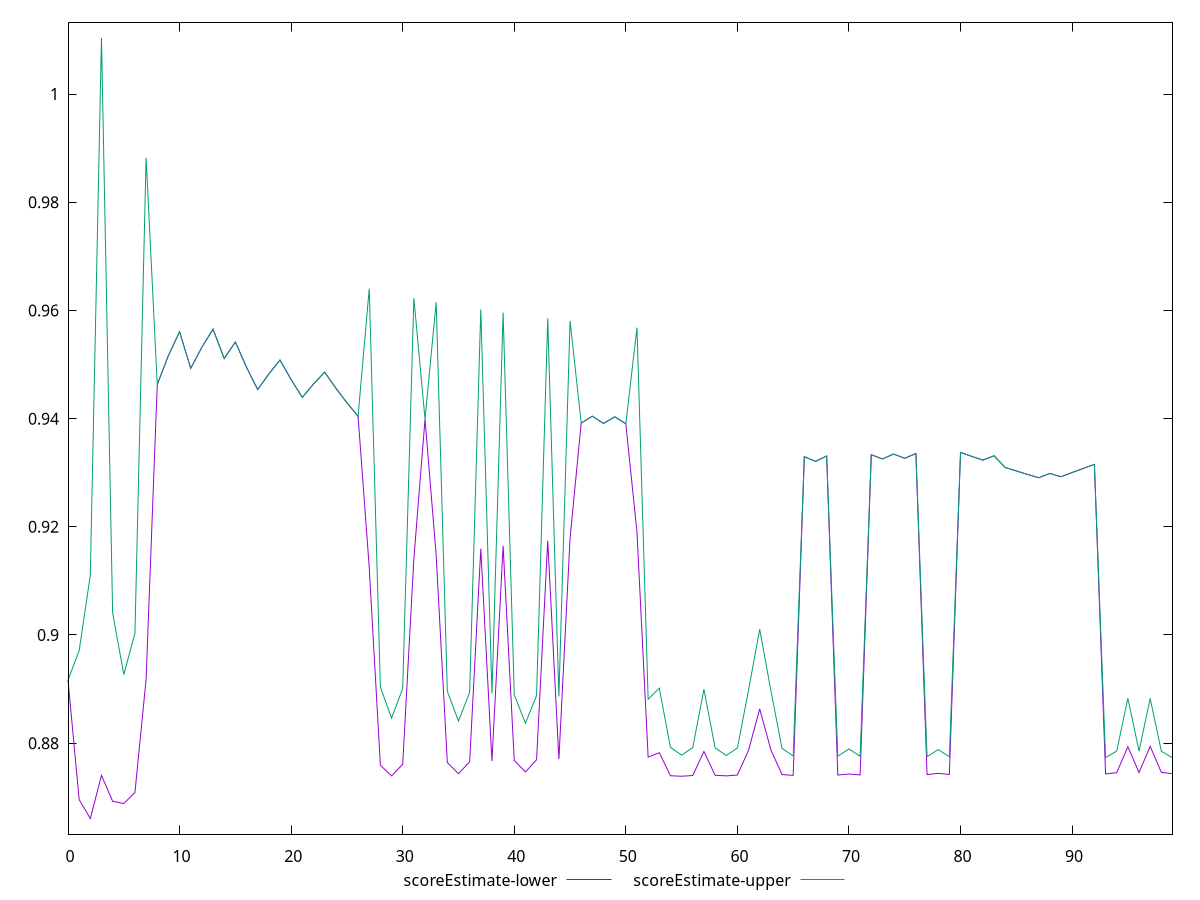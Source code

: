 reset

$scoreEstimateLower <<EOF
0 0.8916666666666666
1 0.8695597591590046
2 0.8660678556417224
3 0.8740407097627203
4 0.869266620800589
5 0.8688350393879116
6 0.8708769302899828
7 0.8918234365304852
8 0.9462962962962963
9 0.9516666666666667
10 0.956060606060606
11 0.9493055555555555
12 0.9532051282051281
13 0.9565476190476191
14 0.9511111111111111
15 0.9541666666666666
16 0.9495098039215686
17 0.9453703703703704
18 0.9482456140350877
19 0.9508333333333333
20 0.9472222222222222
21 0.943939393939394
22 0.946376811594203
23 0.9486111111111111
24 0.9456666666666667
25 0.9429487179487179
26 0.9404320987654321
27 0.9124971927735933
28 0.8759087119149873
29 0.8739535587600024
30 0.8760923975380087
31 0.9140679625657593
32 0.9398989898989899
33 0.9147489979735176
34 0.8764154927616491
35 0.8743528395027597
36 0.8765586848045959
37 0.9159486667431743
38 0.8766916203322306
39 0.9164809111847748
40 0.8768154818769892
41 0.8746671323753048
42 0.8769312682451708
43 0.9174360454605447
44 0.8770398298098396
45 0.9178668882882911
46 0.9391843971631205
47 0.9404513888888889
48 0.9391156462585034
49 0.9403333333333334
50 0.9390522875816993
51 0.9190088746847821
52 0.8774150167655351
53 0.8782399256689186
54 0.8739736690151122
55 0.873881655193582
56 0.8740218787209528
57 0.8784720669895191
58 0.8740675867576888
59 0.8739527189627178
60 0.8741110018161045
61 0.8786807687635113
62 0.8863330575719924
63 0.8787775089230597
64 0.8741916732726367
65 0.8740466909715355
66 0.9329601990049752
67 0.9321078431372549
68 0.9330917874396135
69 0.8741023722041127
70 0.8742995082041964
71 0.8741284210644571
72 0.9333333333333333
73 0.932545045045045
74 0.9334444444444444
75 0.9326754385964913
76 0.9335497835497836
77 0.8742003463212982
78 0.8744235112037126
79 0.8742224691686854
80 0.9337448559670782
81 0.9330284552845528
82 0.9323293172690763
83 0.9331349206349207
84 0.9309803921568627
85 0.930329457364341
86 0.9296934865900384
87 0.9290719696969697
88 0.9298689138576779
89 0.9292592592592592
90 0.9300366300366301
91 0.9307971014492753
92 0.9315412186379928
93 0.8743157286094625
94 0.8745459535808806
95 0.8793512726756385
96 0.8745688151907139
97 0.8794113190380074
98 0.8745909591609187
99 0.8743666864161742
EOF

$scoreEstimateUpper <<EOF
0 0.8916666666666666
1 0.897106907507662
2 0.9110521605236971
3 1.0103921375605311
4 0.90411131353031
5 0.8926915696596671
6 0.9003260706052147
7 0.9882384557507854
8 0.9462962962962963
9 0.9516666666666667
10 0.956060606060606
11 0.9493055555555555
12 0.9532051282051281
13 0.9565476190476191
14 0.9511111111111111
15 0.9541666666666666
16 0.9495098039215686
17 0.9453703703703704
18 0.9482456140350877
19 0.9508333333333333
20 0.9472222222222222
21 0.943939393939394
22 0.946376811594203
23 0.9486111111111111
24 0.9456666666666667
25 0.9429487179487179
26 0.9404320987654321
27 0.9640331883252488
28 0.8903771830554665
29 0.8846225234389881
30 0.8900863628930987
31 0.962275472175909
32 0.9398989898989899
33 0.9615171518724884
34 0.8895855486864063
35 0.8840922272026034
36 0.8893678486032244
37 0.9601869115243135
38 0.8891680217047737
39 0.9595990185904827
40 0.8889837764015988
41 0.8836840532672974
42 0.8888132098462999
43 0.9585475477909607
44 0.8886547273864134
45 0.9580747307663359
46 0.9391843971631205
47 0.9404513888888889
48 0.9391156462585034
49 0.9403333333333334
50 0.9390522875816993
51 0.9568259565622995
52 0.888117479061259
53 0.8901681908047965
54 0.8792267040932805
55 0.8777860964717719
56 0.8791819323795305
57 0.8899816653034577
58 0.8791394278707392
59 0.877724767599093
60 0.8790990050702836
61 0.8898129000365694
62 0.9010576277296082
63 0.8897343200853839
64 0.8790237627462825
65 0.877643198231134
66 0.9329601990049752
67 0.9321078431372549
68 0.9330917874396135
69 0.8775946106489886
70 0.8789229188778818
71 0.8775718146080391
72 0.9333333333333333
73 0.932545045045045
74 0.9334444444444444
75 0.9326754385964913
76 0.9335497835497836
77 0.8775086518270472
78 0.8788065781091212
79 0.8774891591120969
80 0.9337448559670782
81 0.9330284552845528
82 0.9323293172690763
83 0.9331349206349207
84 0.9309803921568627
85 0.930329457364341
86 0.9296934865900384
87 0.9290719696969697
88 0.9298689138576779
89 0.9292592592592592
90 0.9300366300366301
91 0.9307971014492753
92 0.9315412186379928
93 0.8773293520292136
94 0.8785429139579224
95 0.8882974715275471
96 0.8785243551714285
97 0.8882657595786475
98 0.8785063403352438
99 0.8772885027261271
EOF

set key outside below
set xrange [0:99]
set yrange [0.8631813700033463:1.0132786231989073]
set trange [0.8631813700033463:1.0132786231989073]
set terminal svg size 640, 520 enhanced background rgb 'white'
set output "report_00020_2021-02-19T21:17:38.612Z2/unminified-css/samples/pages+cached/scoreEstimate/values.svg"

plot $scoreEstimateLower title "scoreEstimate-lower" with line, \
     $scoreEstimateUpper title "scoreEstimate-upper" with line

reset
